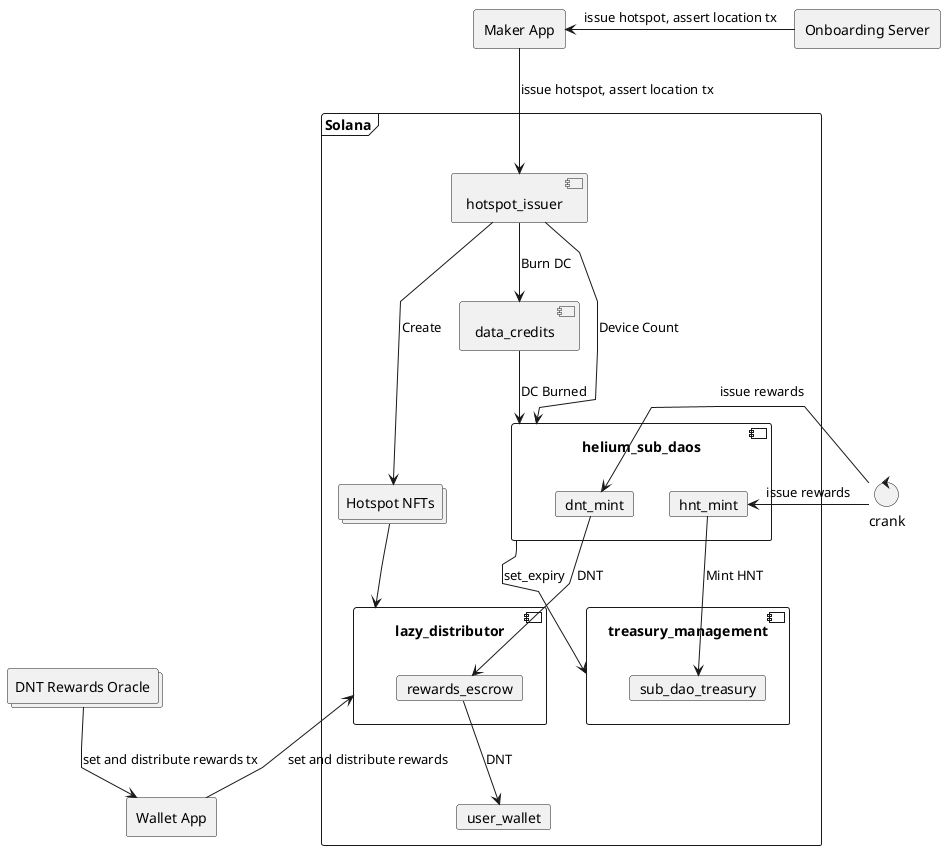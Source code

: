 @startuml

skinparam linetype polyline

control crank


frame Solana {
  collections hotspots [
    Hotspot NFTs
  ]
  component lazy_distributor {
    card rewards_escrow
  }
  component hotspot_issuer
  component data_credits
  component helium_sub_daos {
    card hnt_mint
    card dnt_mint
  }
  component treasury_management {
    card sub_dao_treasury
  }

  card user_wallet

  dnt_mint --> rewards_escrow : DNT
  rewards_escrow --> user_wallet : DNT

  hnt_mint --> sub_dao_treasury : Mint HNT

  hotspot_issuer --> hotspots : Create

  hotspots --> lazy_distributor

  hotspot_issuer --> helium_sub_daos : Device Count

  data_credits --> helium_sub_daos : DC Burned

  hotspot_issuer --> data_credits : Burn DC
}

collections oracles [
  DNT Rewards Oracle
]

agent wallet [
  Wallet App
]

agent maker [
  Maker App
]

agent onboarding [
  Onboarding Server
]

hnt_mint <- crank  : issue rewards
dnt_mint <- crank  : issue rewards

maker <- onboarding : issue hotspot, assert location tx

maker --> hotspot_issuer : issue hotspot, assert location tx

oracles --> wallet : set and distribute rewards tx

lazy_distributor <-- wallet  : set and distribute rewards

helium_sub_daos --> treasury_management : set_expiry


@enduml

